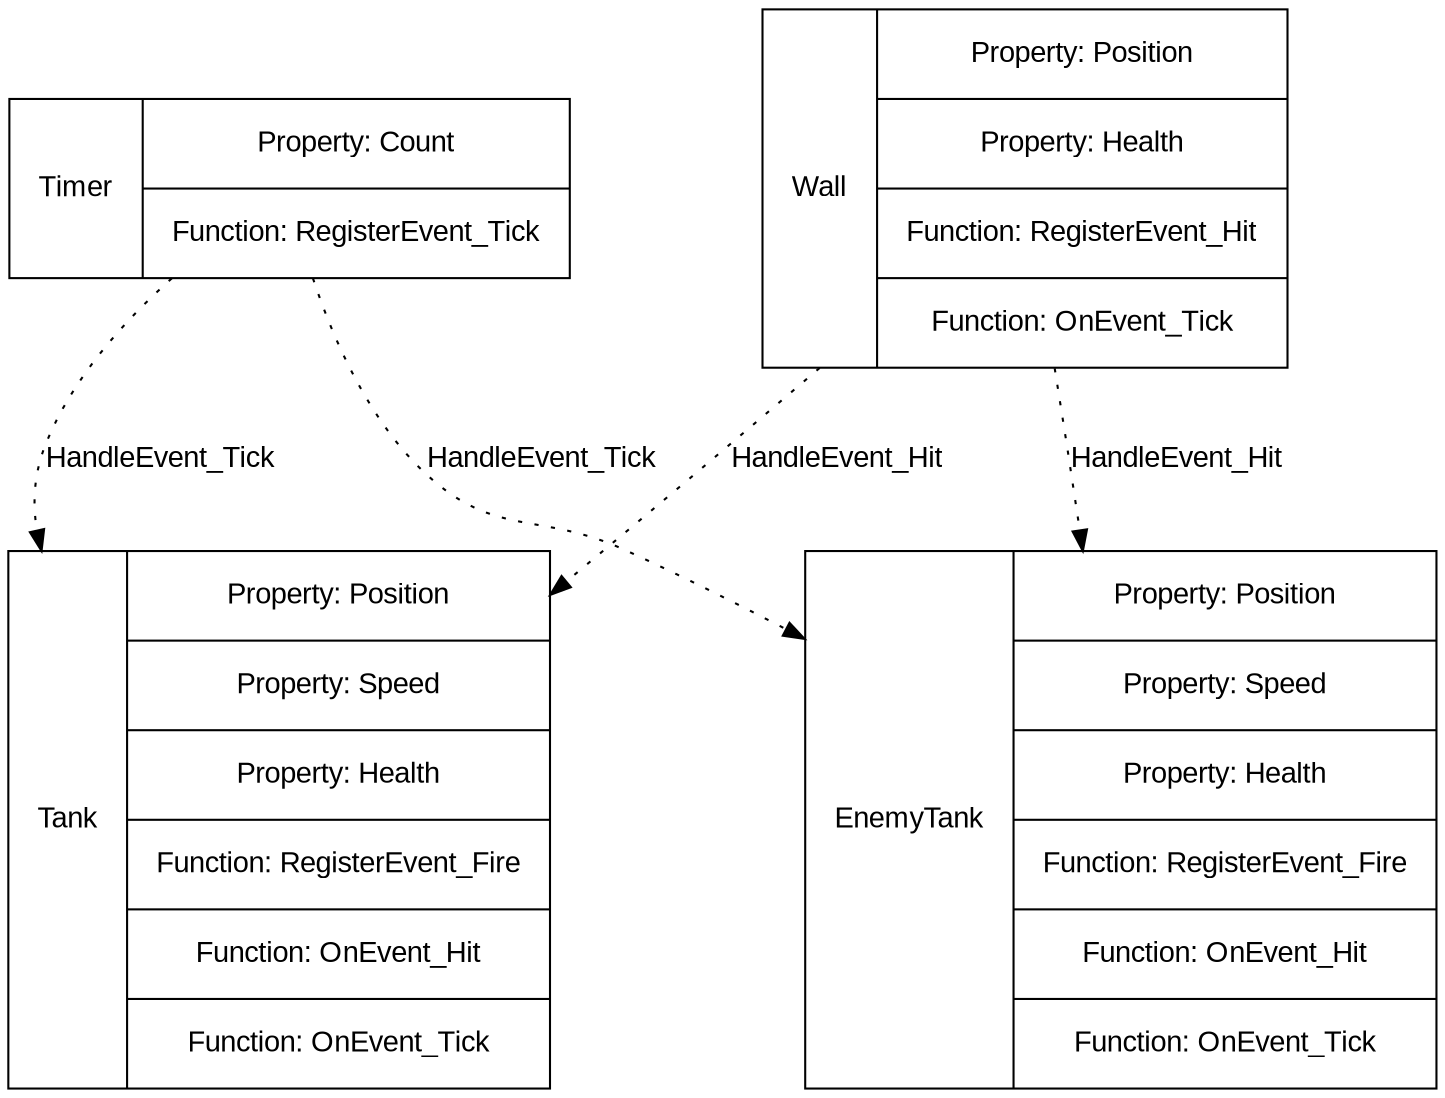 // Copyright 2021-2022 The SeedV Lab.
//
// Licensed under the Apache License, Version 2.0 (the "License");
// you may not use this file except in compliance with the License.
// You may obtain a copy of the License at
//
//     http://www.apache.org/licenses/LICENSE-2.0
//
// Unless required by applicable law or agreed to in writing, software
// distributed under the License is distributed on an "AS IS" BASIS,
// WITHOUT WARRANTIES OR CONDITIONS OF ANY KIND, either express or implied.
// See the License for the specific language governing permissions and
// limitations under the License.

strict digraph SeedBlockInterModuleView {

    compound = true
    concentrate = true
    newrank = true
    fontname = "Arial"

    graph [
        nodesep="1"
        ranksep="1"
    ]

    node [
        fontname = "Arial"
        margin = 0.2
        shape = record
    ]

    edge [
        fontname = "Arial"
    ]

    Timer [
        label = "Timer | { " +
                "Property: Count | " +
                "Function: RegisterEvent_Tick } "
    ]

    Wall [
        label = "Wall | { " +
                "Property: Position | " +
                "Property: Health | " +
                "Function: RegisterEvent_Hit | " +
                "Function: OnEvent_Tick }"
    ]

    Tank [
        label = "Tank | { " +
                "Property: Position | " +
                "Property: Speed | " +
                "Property: Health | " +
                "Function: RegisterEvent_Fire | " +
                "Function: OnEvent_Hit |" +
                "Function: OnEvent_Tick }"
    ]

    EnemyTank [
        label = "EnemyTank | { " +
                "Property: Position | " +
                "Property: Speed | " +
                "Property: Health | " +
                "Function: RegisterEvent_Fire | " +
                "Function: OnEvent_Hit |" +
                "Function: OnEvent_Tick }"
    ]

    Wall -> Tank [ style = dotted label = "HandleEvent_Hit" ]
    Wall -> EnemyTank [ style = dotted label = "HandleEvent_Hit" ]

    Timer -> Tank [ style = dotted label = "HandleEvent_Tick" ]
    Timer -> EnemyTank [ style = dotted label = "HandleEvent_Tick" ]
}
